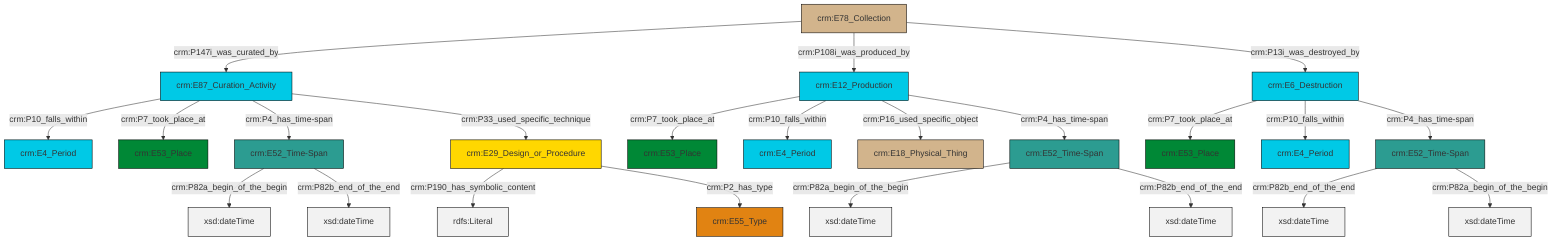 graph TD
classDef Literal fill:#f2f2f2,stroke:#000000;
classDef CRM_Entity fill:#FFFFFF,stroke:#000000;
classDef Temporal_Entity fill:#00C9E6, stroke:#000000;
classDef Type fill:#E18312, stroke:#000000;
classDef Time-Span fill:#2C9C91, stroke:#000000;
classDef Appellation fill:#FFEB7F, stroke:#000000;
classDef Place fill:#008836, stroke:#000000;
classDef Persistent_Item fill:#B266B2, stroke:#000000;
classDef Conceptual_Object fill:#FFD700, stroke:#000000;
classDef Physical_Thing fill:#D2B48C, stroke:#000000;
classDef Actor fill:#f58aad, stroke:#000000;
classDef PC_Classes fill:#4ce600, stroke:#000000;
classDef Multi fill:#cccccc,stroke:#000000;

0["crm:E12_Production"]:::Temporal_Entity -->|crm:P7_took_place_at| 1["crm:E53_Place"]:::Place
2["crm:E87_Curation_Activity"]:::Temporal_Entity -->|crm:P10_falls_within| 3["crm:E4_Period"]:::Temporal_Entity
4["crm:E29_Design_or_Procedure"]:::Conceptual_Object -->|crm:P190_has_symbolic_content| 5[rdfs:Literal]:::Literal
6["crm:E52_Time-Span"]:::Time-Span -->|crm:P82b_end_of_the_end| 7[xsd:dateTime]:::Literal
2["crm:E87_Curation_Activity"]:::Temporal_Entity -->|crm:P7_took_place_at| 8["crm:E53_Place"]:::Place
0["crm:E12_Production"]:::Temporal_Entity -->|crm:P10_falls_within| 9["crm:E4_Period"]:::Temporal_Entity
10["crm:E52_Time-Span"]:::Time-Span -->|crm:P82a_begin_of_the_begin| 11[xsd:dateTime]:::Literal
0["crm:E12_Production"]:::Temporal_Entity -->|crm:P16_used_specific_object| 12["crm:E18_Physical_Thing"]:::Physical_Thing
13["crm:E52_Time-Span"]:::Time-Span -->|crm:P82a_begin_of_the_begin| 14[xsd:dateTime]:::Literal
15["crm:E6_Destruction"]:::Temporal_Entity -->|crm:P7_took_place_at| 16["crm:E53_Place"]:::Place
15["crm:E6_Destruction"]:::Temporal_Entity -->|crm:P10_falls_within| 17["crm:E4_Period"]:::Temporal_Entity
10["crm:E52_Time-Span"]:::Time-Span -->|crm:P82b_end_of_the_end| 19[xsd:dateTime]:::Literal
0["crm:E12_Production"]:::Temporal_Entity -->|crm:P4_has_time-span| 13["crm:E52_Time-Span"]:::Time-Span
4["crm:E29_Design_or_Procedure"]:::Conceptual_Object -->|crm:P2_has_type| 27["crm:E55_Type"]:::Type
13["crm:E52_Time-Span"]:::Time-Span -->|crm:P82b_end_of_the_end| 29[xsd:dateTime]:::Literal
2["crm:E87_Curation_Activity"]:::Temporal_Entity -->|crm:P4_has_time-span| 10["crm:E52_Time-Span"]:::Time-Span
15["crm:E6_Destruction"]:::Temporal_Entity -->|crm:P4_has_time-span| 6["crm:E52_Time-Span"]:::Time-Span
6["crm:E52_Time-Span"]:::Time-Span -->|crm:P82a_begin_of_the_begin| 34[xsd:dateTime]:::Literal
31["crm:E78_Collection"]:::Physical_Thing -->|crm:P147i_was_curated_by| 2["crm:E87_Curation_Activity"]:::Temporal_Entity
2["crm:E87_Curation_Activity"]:::Temporal_Entity -->|crm:P33_used_specific_technique| 4["crm:E29_Design_or_Procedure"]:::Conceptual_Object
31["crm:E78_Collection"]:::Physical_Thing -->|crm:P108i_was_produced_by| 0["crm:E12_Production"]:::Temporal_Entity
31["crm:E78_Collection"]:::Physical_Thing -->|crm:P13i_was_destroyed_by| 15["crm:E6_Destruction"]:::Temporal_Entity